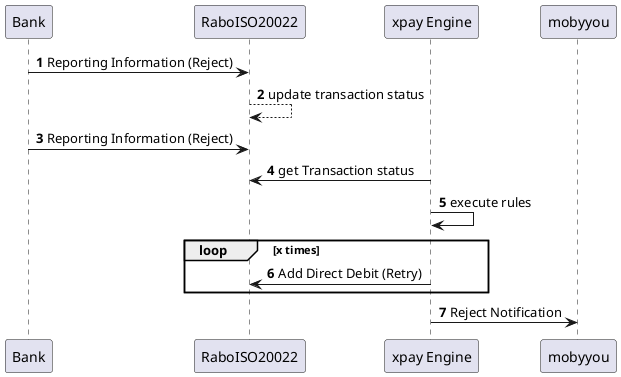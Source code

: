 @startuml
'https://plantuml.com/sequence-diagram

autonumber

Bank->RaboISO20022: Reporting Information (Reject)

RaboISO20022-->RaboISO20022 : update transaction status
Bank->RaboISO20022: Reporting Information (Reject)
"xpay Engine"-> RaboISO20022 : get Transaction status
"xpay Engine"-> "xpay Engine": execute rules
loop x times
"xpay Engine" ->RaboISO20022 : Add Direct Debit (Retry)
end
"xpay Engine" -> mobyyou: Reject Notification

@enduml